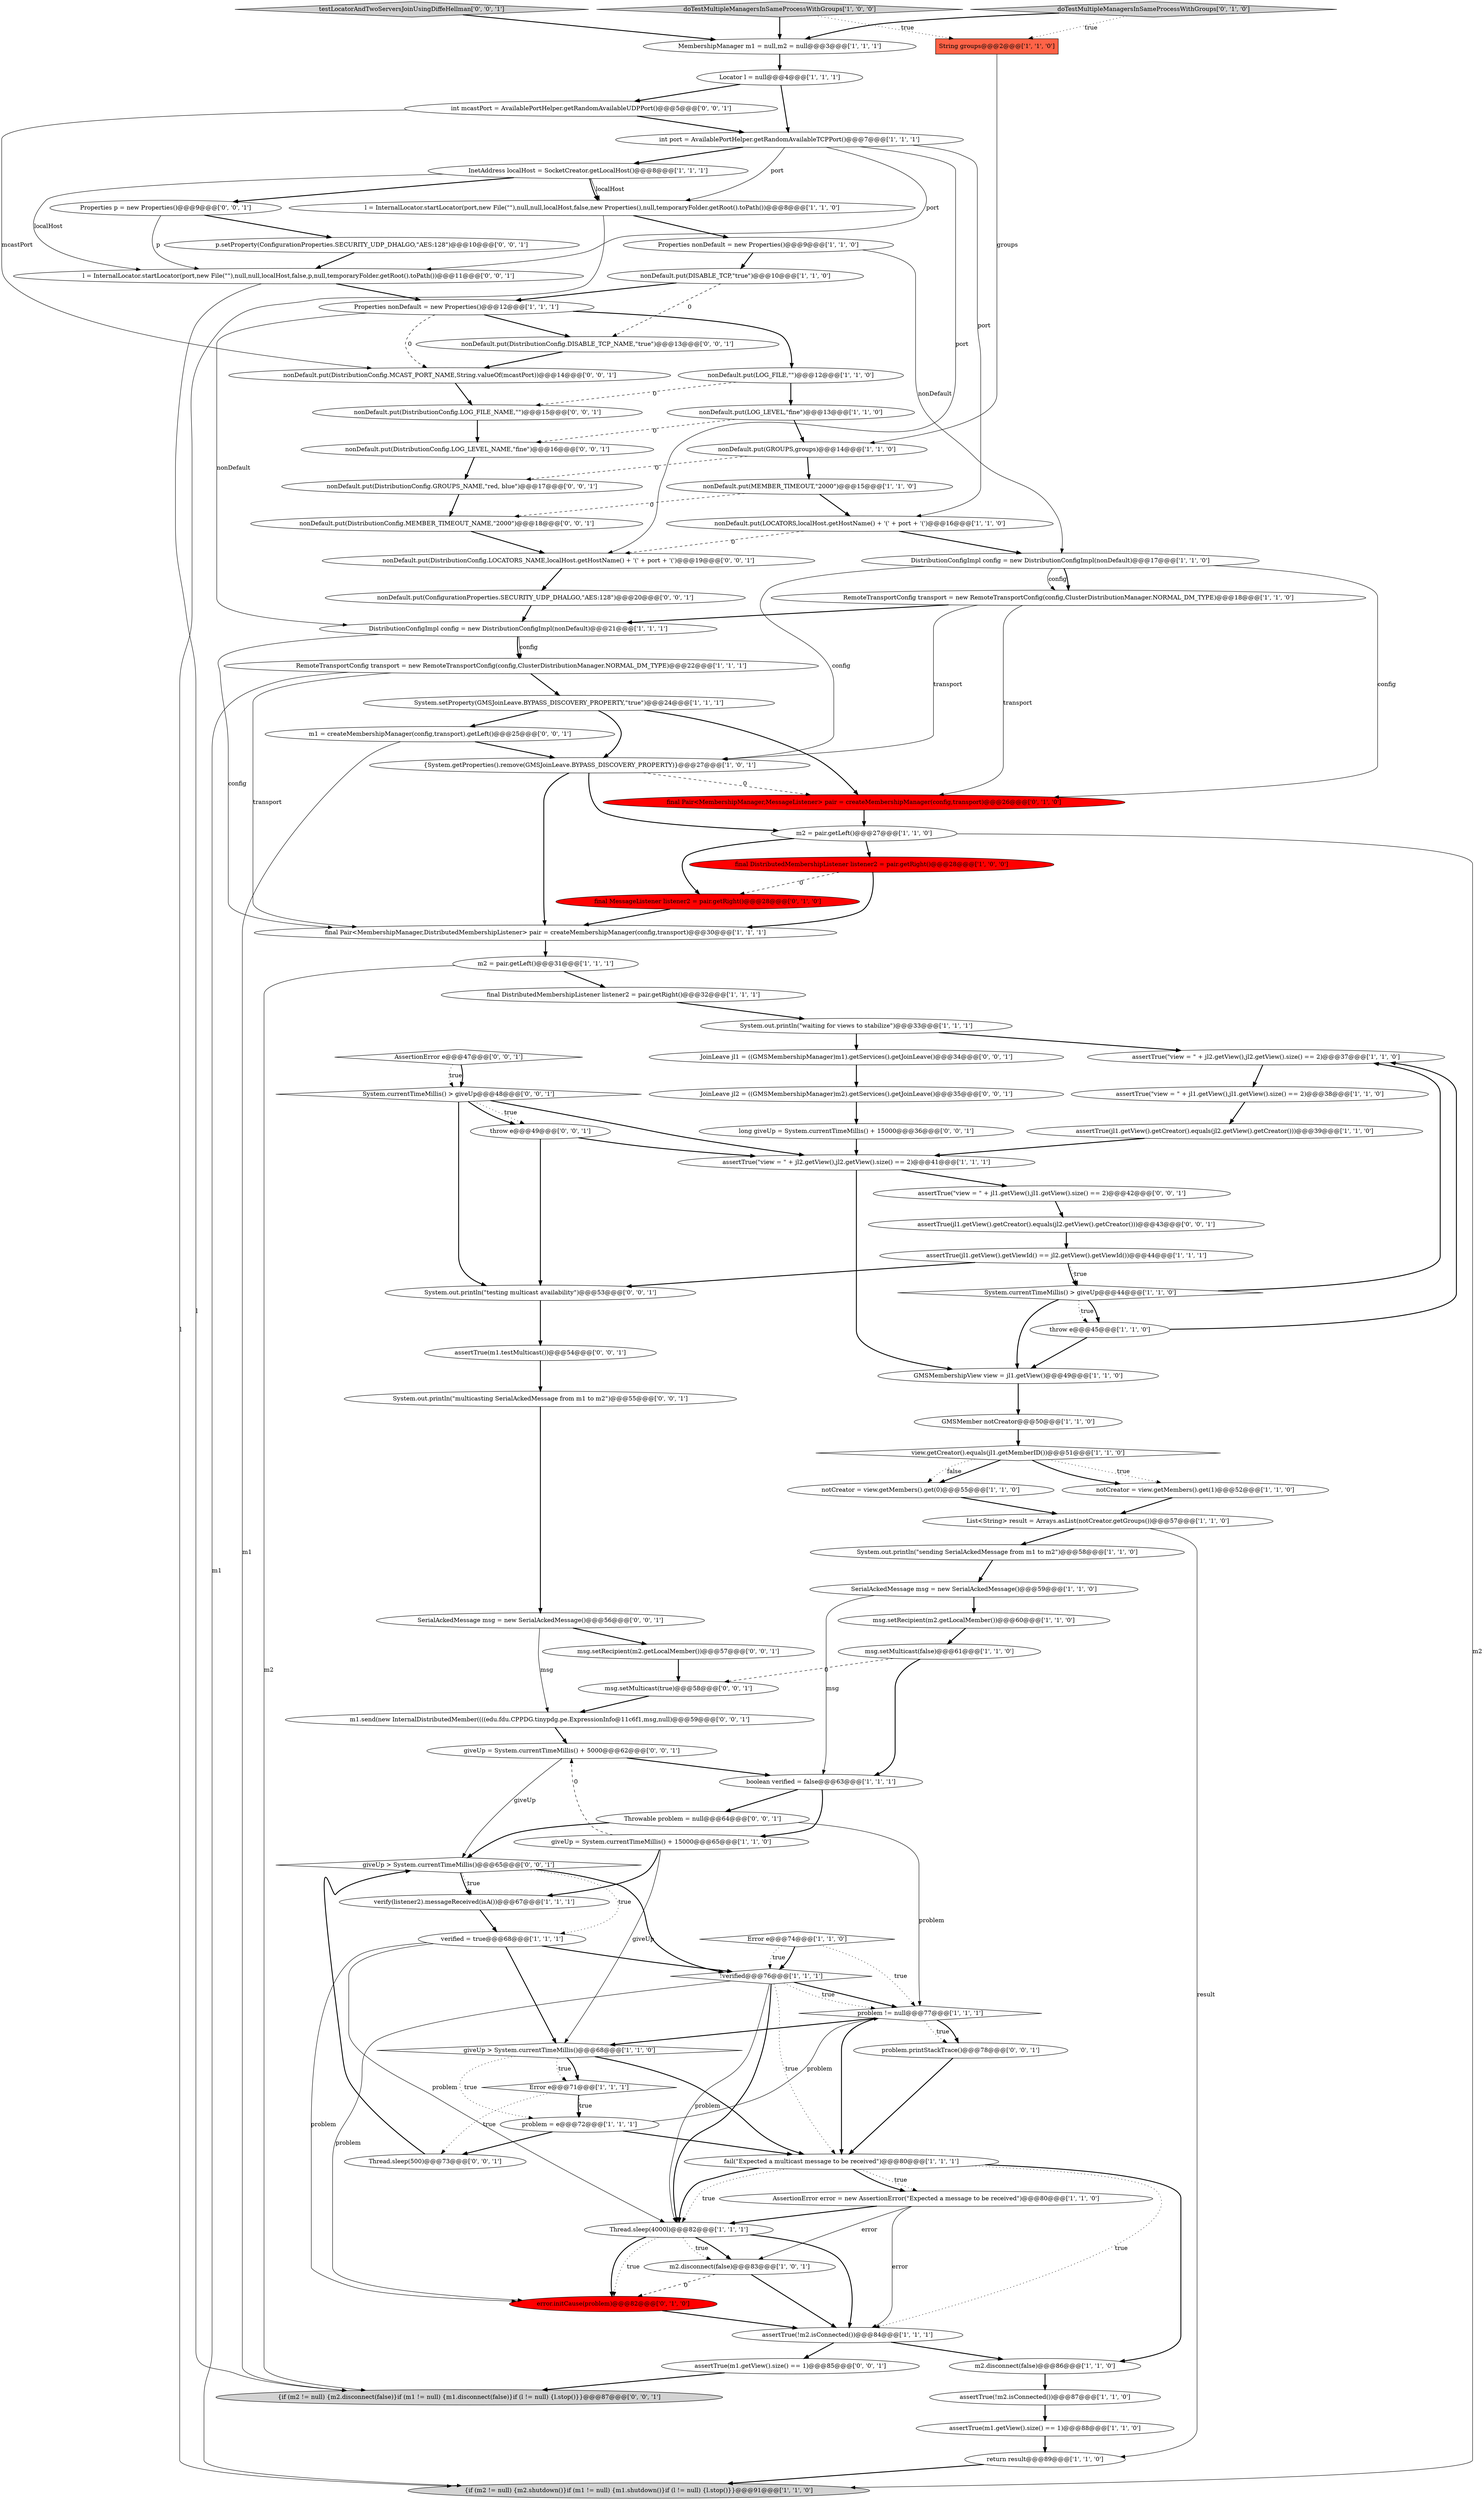 digraph {
71 [style = filled, label = "Properties p = new Properties()@@@9@@@['0', '0', '1']", fillcolor = white, shape = ellipse image = "AAA0AAABBB3BBB"];
20 [style = filled, label = "AssertionError error = new AssertionError(\"Expected a message to be received\")@@@80@@@['1', '1', '0']", fillcolor = white, shape = ellipse image = "AAA0AAABBB1BBB"];
68 [style = filled, label = "long giveUp = System.currentTimeMillis() + 15000@@@36@@@['0', '0', '1']", fillcolor = white, shape = ellipse image = "AAA0AAABBB3BBB"];
3 [style = filled, label = "MembershipManager m1 = null,m2 = null@@@3@@@['1', '1', '1']", fillcolor = white, shape = ellipse image = "AAA0AAABBB1BBB"];
63 [style = filled, label = "assertTrue(\"view = \" + jl2.getView(),jl2.getView().size() == 2)@@@37@@@['1', '1', '0']", fillcolor = white, shape = ellipse image = "AAA0AAABBB1BBB"];
72 [style = filled, label = "System.out.println(\"testing multicast availability\")@@@53@@@['0', '0', '1']", fillcolor = white, shape = ellipse image = "AAA0AAABBB3BBB"];
101 [style = filled, label = "int mcastPort = AvailablePortHelper.getRandomAvailableUDPPort()@@@5@@@['0', '0', '1']", fillcolor = white, shape = ellipse image = "AAA0AAABBB3BBB"];
100 [style = filled, label = "testLocatorAndTwoServersJoinUsingDiffeHellman['0', '0', '1']", fillcolor = lightgray, shape = diamond image = "AAA0AAABBB3BBB"];
9 [style = filled, label = "final DistributedMembershipListener listener2 = pair.getRight()@@@28@@@['1', '0', '0']", fillcolor = red, shape = ellipse image = "AAA1AAABBB1BBB"];
25 [style = filled, label = "assertTrue(!m2.isConnected())@@@84@@@['1', '1', '1']", fillcolor = white, shape = ellipse image = "AAA0AAABBB1BBB"];
12 [style = filled, label = "String groups@@@2@@@['1', '1', '0']", fillcolor = tomato, shape = box image = "AAA0AAABBB1BBB"];
16 [style = filled, label = "assertTrue(!m2.isConnected())@@@87@@@['1', '1', '0']", fillcolor = white, shape = ellipse image = "AAA0AAABBB1BBB"];
78 [style = filled, label = "p.setProperty(ConfigurationProperties.SECURITY_UDP_DHALGO,\"AES:128\")@@@10@@@['0', '0', '1']", fillcolor = white, shape = ellipse image = "AAA0AAABBB3BBB"];
96 [style = filled, label = "{if (m2 != null) {m2.disconnect(false)}if (m1 != null) {m1.disconnect(false)}if (l != null) {l.stop()}}@@@87@@@['0', '0', '1']", fillcolor = lightgray, shape = ellipse image = "AAA0AAABBB3BBB"];
48 [style = filled, label = "DistributionConfigImpl config = new DistributionConfigImpl(nonDefault)@@@21@@@['1', '1', '1']", fillcolor = white, shape = ellipse image = "AAA0AAABBB1BBB"];
60 [style = filled, label = "Error e@@@74@@@['1', '1', '0']", fillcolor = white, shape = diamond image = "AAA0AAABBB1BBB"];
24 [style = filled, label = "m2 = pair.getLeft()@@@27@@@['1', '1', '0']", fillcolor = white, shape = ellipse image = "AAA0AAABBB1BBB"];
88 [style = filled, label = "nonDefault.put(DistributionConfig.LOG_LEVEL_NAME,\"fine\")@@@16@@@['0', '0', '1']", fillcolor = white, shape = ellipse image = "AAA0AAABBB3BBB"];
67 [style = filled, label = "final Pair<MembershipManager,MessageListener> pair = createMembershipManager(config,transport)@@@26@@@['0', '1', '0']", fillcolor = red, shape = ellipse image = "AAA1AAABBB2BBB"];
10 [style = filled, label = "problem != null@@@77@@@['1', '1', '1']", fillcolor = white, shape = diamond image = "AAA0AAABBB1BBB"];
87 [style = filled, label = "msg.setMulticast(true)@@@58@@@['0', '0', '1']", fillcolor = white, shape = ellipse image = "AAA0AAABBB3BBB"];
103 [style = filled, label = "assertTrue(\"view = \" + jl1.getView(),jl1.getView().size() == 2)@@@42@@@['0', '0', '1']", fillcolor = white, shape = ellipse image = "AAA0AAABBB3BBB"];
98 [style = filled, label = "throw e@@@49@@@['0', '0', '1']", fillcolor = white, shape = ellipse image = "AAA0AAABBB3BBB"];
70 [style = filled, label = "problem.printStackTrace()@@@78@@@['0', '0', '1']", fillcolor = white, shape = ellipse image = "AAA0AAABBB3BBB"];
30 [style = filled, label = "System.currentTimeMillis() > giveUp@@@44@@@['1', '1', '0']", fillcolor = white, shape = diamond image = "AAA0AAABBB1BBB"];
66 [style = filled, label = "final MessageListener listener2 = pair.getRight()@@@28@@@['0', '1', '0']", fillcolor = red, shape = ellipse image = "AAA1AAABBB2BBB"];
32 [style = filled, label = "msg.setMulticast(false)@@@61@@@['1', '1', '0']", fillcolor = white, shape = ellipse image = "AAA0AAABBB1BBB"];
34 [style = filled, label = "giveUp = System.currentTimeMillis() + 15000@@@65@@@['1', '1', '0']", fillcolor = white, shape = ellipse image = "AAA0AAABBB1BBB"];
38 [style = filled, label = "{if (m2 != null) {m2.shutdown()}if (m1 != null) {m1.shutdown()}if (l != null) {l.stop()}}@@@91@@@['1', '1', '0']", fillcolor = lightgray, shape = ellipse image = "AAA0AAABBB1BBB"];
92 [style = filled, label = "JoinLeave jl2 = ((GMSMembershipManager)m2).getServices().getJoinLeave()@@@35@@@['0', '0', '1']", fillcolor = white, shape = ellipse image = "AAA0AAABBB3BBB"];
73 [style = filled, label = "msg.setRecipient(m2.getLocalMember())@@@57@@@['0', '0', '1']", fillcolor = white, shape = ellipse image = "AAA0AAABBB3BBB"];
14 [style = filled, label = "m2.disconnect(false)@@@86@@@['1', '1', '0']", fillcolor = white, shape = ellipse image = "AAA0AAABBB1BBB"];
26 [style = filled, label = "assertTrue(jl1.getView().getCreator().equals(jl2.getView().getCreator()))@@@39@@@['1', '1', '0']", fillcolor = white, shape = ellipse image = "AAA0AAABBB1BBB"];
42 [style = filled, label = "System.out.println(\"sending SerialAckedMessage from m1 to m2\")@@@58@@@['1', '1', '0']", fillcolor = white, shape = ellipse image = "AAA0AAABBB1BBB"];
27 [style = filled, label = "return result@@@89@@@['1', '1', '0']", fillcolor = white, shape = ellipse image = "AAA0AAABBB1BBB"];
80 [style = filled, label = "assertTrue(m1.testMulticast())@@@54@@@['0', '0', '1']", fillcolor = white, shape = ellipse image = "AAA0AAABBB3BBB"];
54 [style = filled, label = "final Pair<MembershipManager,DistributedMembershipListener> pair = createMembershipManager(config,transport)@@@30@@@['1', '1', '1']", fillcolor = white, shape = ellipse image = "AAA0AAABBB1BBB"];
58 [style = filled, label = "assertTrue(\"view = \" + jl1.getView(),jl1.getView().size() == 2)@@@38@@@['1', '1', '0']", fillcolor = white, shape = ellipse image = "AAA0AAABBB1BBB"];
74 [style = filled, label = "m1 = createMembershipManager(config,transport).getLeft()@@@25@@@['0', '0', '1']", fillcolor = white, shape = ellipse image = "AAA0AAABBB3BBB"];
91 [style = filled, label = "giveUp = System.currentTimeMillis() + 5000@@@62@@@['0', '0', '1']", fillcolor = white, shape = ellipse image = "AAA0AAABBB3BBB"];
81 [style = filled, label = "m1.send(new InternalDistributedMember((((edu.fdu.CPPDG.tinypdg.pe.ExpressionInfo@11c6f1,msg,null)@@@59@@@['0', '0', '1']", fillcolor = white, shape = ellipse image = "AAA0AAABBB3BBB"];
39 [style = filled, label = "verified = true@@@68@@@['1', '1', '1']", fillcolor = white, shape = ellipse image = "AAA0AAABBB1BBB"];
37 [style = filled, label = "notCreator = view.getMembers().get(0)@@@55@@@['1', '1', '0']", fillcolor = white, shape = ellipse image = "AAA0AAABBB1BBB"];
90 [style = filled, label = "assertTrue(jl1.getView().getCreator().equals(jl2.getView().getCreator()))@@@43@@@['0', '0', '1']", fillcolor = white, shape = ellipse image = "AAA0AAABBB3BBB"];
21 [style = filled, label = "nonDefault.put(LOCATORS,localHost.getHostName() + '(' + port + '(')@@@16@@@['1', '1', '0']", fillcolor = white, shape = ellipse image = "AAA0AAABBB1BBB"];
102 [style = filled, label = "nonDefault.put(DistributionConfig.GROUPS_NAME,\"red, blue\")@@@17@@@['0', '0', '1']", fillcolor = white, shape = ellipse image = "AAA0AAABBB3BBB"];
99 [style = filled, label = "Throwable problem = null@@@64@@@['0', '0', '1']", fillcolor = white, shape = ellipse image = "AAA0AAABBB3BBB"];
95 [style = filled, label = "nonDefault.put(DistributionConfig.LOCATORS_NAME,localHost.getHostName() + '(' + port + '(')@@@19@@@['0', '0', '1']", fillcolor = white, shape = ellipse image = "AAA0AAABBB3BBB"];
7 [style = filled, label = "GMSMembershipView view = jl1.getView()@@@49@@@['1', '1', '0']", fillcolor = white, shape = ellipse image = "AAA0AAABBB1BBB"];
94 [style = filled, label = "JoinLeave jl1 = ((GMSMembershipManager)m1).getServices().getJoinLeave()@@@34@@@['0', '0', '1']", fillcolor = white, shape = ellipse image = "AAA0AAABBB3BBB"];
59 [style = filled, label = "assertTrue(m1.getView().size() == 1)@@@88@@@['1', '1', '0']", fillcolor = white, shape = ellipse image = "AAA0AAABBB1BBB"];
82 [style = filled, label = "Thread.sleep(500)@@@73@@@['0', '0', '1']", fillcolor = white, shape = ellipse image = "AAA0AAABBB3BBB"];
97 [style = filled, label = "SerialAckedMessage msg = new SerialAckedMessage()@@@56@@@['0', '0', '1']", fillcolor = white, shape = ellipse image = "AAA0AAABBB3BBB"];
75 [style = filled, label = "giveUp > System.currentTimeMillis()@@@65@@@['0', '0', '1']", fillcolor = white, shape = diamond image = "AAA0AAABBB3BBB"];
62 [style = filled, label = "verify(listener2).messageReceived(isA())@@@67@@@['1', '1', '1']", fillcolor = white, shape = ellipse image = "AAA0AAABBB1BBB"];
50 [style = filled, label = "nonDefault.put(LOG_LEVEL,\"fine\")@@@13@@@['1', '1', '0']", fillcolor = white, shape = ellipse image = "AAA0AAABBB1BBB"];
1 [style = filled, label = "boolean verified = false@@@63@@@['1', '1', '1']", fillcolor = white, shape = ellipse image = "AAA0AAABBB1BBB"];
52 [style = filled, label = "GMSMember notCreator@@@50@@@['1', '1', '0']", fillcolor = white, shape = ellipse image = "AAA0AAABBB1BBB"];
28 [style = filled, label = "Properties nonDefault = new Properties()@@@12@@@['1', '1', '1']", fillcolor = white, shape = ellipse image = "AAA0AAABBB1BBB"];
18 [style = filled, label = "notCreator = view.getMembers().get(1)@@@52@@@['1', '1', '0']", fillcolor = white, shape = ellipse image = "AAA0AAABBB1BBB"];
49 [style = filled, label = "assertTrue(\"view = \" + jl2.getView(),jl2.getView().size() == 2)@@@41@@@['1', '1', '1']", fillcolor = white, shape = ellipse image = "AAA0AAABBB1BBB"];
46 [style = filled, label = "nonDefault.put(GROUPS,groups)@@@14@@@['1', '1', '0']", fillcolor = white, shape = ellipse image = "AAA0AAABBB1BBB"];
69 [style = filled, label = "nonDefault.put(ConfigurationProperties.SECURITY_UDP_DHALGO,\"AES:128\")@@@20@@@['0', '0', '1']", fillcolor = white, shape = ellipse image = "AAA0AAABBB3BBB"];
76 [style = filled, label = "assertTrue(m1.getView().size() == 1)@@@85@@@['0', '0', '1']", fillcolor = white, shape = ellipse image = "AAA0AAABBB3BBB"];
41 [style = filled, label = "doTestMultipleManagersInSameProcessWithGroups['1', '0', '0']", fillcolor = lightgray, shape = diamond image = "AAA0AAABBB1BBB"];
22 [style = filled, label = "!verified@@@76@@@['1', '1', '1']", fillcolor = white, shape = diamond image = "AAA0AAABBB1BBB"];
44 [style = filled, label = "Properties nonDefault = new Properties()@@@9@@@['1', '1', '0']", fillcolor = white, shape = ellipse image = "AAA0AAABBB1BBB"];
11 [style = filled, label = "SerialAckedMessage msg = new SerialAckedMessage()@@@59@@@['1', '1', '0']", fillcolor = white, shape = ellipse image = "AAA0AAABBB1BBB"];
33 [style = filled, label = "throw e@@@45@@@['1', '1', '0']", fillcolor = white, shape = ellipse image = "AAA0AAABBB1BBB"];
53 [style = filled, label = "view.getCreator().equals(jl1.getMemberID())@@@51@@@['1', '1', '0']", fillcolor = white, shape = diamond image = "AAA0AAABBB1BBB"];
43 [style = filled, label = "problem = e@@@72@@@['1', '1', '1']", fillcolor = white, shape = ellipse image = "AAA0AAABBB1BBB"];
83 [style = filled, label = "System.out.println(\"multicasting SerialAckedMessage from m1 to m2\")@@@55@@@['0', '0', '1']", fillcolor = white, shape = ellipse image = "AAA0AAABBB3BBB"];
19 [style = filled, label = "Locator l = null@@@4@@@['1', '1', '1']", fillcolor = white, shape = ellipse image = "AAA0AAABBB1BBB"];
86 [style = filled, label = "nonDefault.put(DistributionConfig.DISABLE_TCP_NAME,\"true\")@@@13@@@['0', '0', '1']", fillcolor = white, shape = ellipse image = "AAA0AAABBB3BBB"];
47 [style = filled, label = "msg.setRecipient(m2.getLocalMember())@@@60@@@['1', '1', '0']", fillcolor = white, shape = ellipse image = "AAA0AAABBB1BBB"];
65 [style = filled, label = "doTestMultipleManagersInSameProcessWithGroups['0', '1', '0']", fillcolor = lightgray, shape = diamond image = "AAA0AAABBB2BBB"];
51 [style = filled, label = "System.setProperty(GMSJoinLeave.BYPASS_DISCOVERY_PROPERTY,\"true\")@@@24@@@['1', '1', '1']", fillcolor = white, shape = ellipse image = "AAA0AAABBB1BBB"];
64 [style = filled, label = "error.initCause(problem)@@@82@@@['0', '1', '0']", fillcolor = red, shape = ellipse image = "AAA1AAABBB2BBB"];
2 [style = filled, label = "l = InternalLocator.startLocator(port,new File(\"\"),null,null,localHost,false,new Properties(),null,temporaryFolder.getRoot().toPath())@@@8@@@['1', '1', '0']", fillcolor = white, shape = ellipse image = "AAA0AAABBB1BBB"];
0 [style = filled, label = "InetAddress localHost = SocketCreator.getLocalHost()@@@8@@@['1', '1', '1']", fillcolor = white, shape = ellipse image = "AAA0AAABBB1BBB"];
77 [style = filled, label = "nonDefault.put(DistributionConfig.MCAST_PORT_NAME,String.valueOf(mcastPort))@@@14@@@['0', '0', '1']", fillcolor = white, shape = ellipse image = "AAA0AAABBB3BBB"];
89 [style = filled, label = "System.currentTimeMillis() > giveUp@@@48@@@['0', '0', '1']", fillcolor = white, shape = diamond image = "AAA0AAABBB3BBB"];
36 [style = filled, label = "int port = AvailablePortHelper.getRandomAvailableTCPPort()@@@7@@@['1', '1', '1']", fillcolor = white, shape = ellipse image = "AAA0AAABBB1BBB"];
23 [style = filled, label = "RemoteTransportConfig transport = new RemoteTransportConfig(config,ClusterDistributionManager.NORMAL_DM_TYPE)@@@22@@@['1', '1', '1']", fillcolor = white, shape = ellipse image = "AAA0AAABBB1BBB"];
79 [style = filled, label = "nonDefault.put(DistributionConfig.LOG_FILE_NAME,\"\")@@@15@@@['0', '0', '1']", fillcolor = white, shape = ellipse image = "AAA0AAABBB3BBB"];
29 [style = filled, label = "fail(\"Expected a multicast message to be received\")@@@80@@@['1', '1', '1']", fillcolor = white, shape = ellipse image = "AAA0AAABBB1BBB"];
56 [style = filled, label = "RemoteTransportConfig transport = new RemoteTransportConfig(config,ClusterDistributionManager.NORMAL_DM_TYPE)@@@18@@@['1', '1', '0']", fillcolor = white, shape = ellipse image = "AAA0AAABBB1BBB"];
93 [style = filled, label = "l = InternalLocator.startLocator(port,new File(\"\"),null,null,localHost,false,p,null,temporaryFolder.getRoot().toPath())@@@11@@@['0', '0', '1']", fillcolor = white, shape = ellipse image = "AAA0AAABBB3BBB"];
4 [style = filled, label = "List<String> result = Arrays.asList(notCreator.getGroups())@@@57@@@['1', '1', '0']", fillcolor = white, shape = ellipse image = "AAA0AAABBB1BBB"];
55 [style = filled, label = "final DistributedMembershipListener listener2 = pair.getRight()@@@32@@@['1', '1', '1']", fillcolor = white, shape = ellipse image = "AAA0AAABBB1BBB"];
5 [style = filled, label = "m2.disconnect(false)@@@83@@@['1', '0', '1']", fillcolor = white, shape = ellipse image = "AAA0AAABBB1BBB"];
31 [style = filled, label = "{System.getProperties().remove(GMSJoinLeave.BYPASS_DISCOVERY_PROPERTY)}@@@27@@@['1', '0', '1']", fillcolor = white, shape = ellipse image = "AAA0AAABBB1BBB"];
35 [style = filled, label = "nonDefault.put(MEMBER_TIMEOUT,\"2000\")@@@15@@@['1', '1', '0']", fillcolor = white, shape = ellipse image = "AAA0AAABBB1BBB"];
6 [style = filled, label = "DistributionConfigImpl config = new DistributionConfigImpl(nonDefault)@@@17@@@['1', '1', '0']", fillcolor = white, shape = ellipse image = "AAA0AAABBB1BBB"];
57 [style = filled, label = "System.out.println(\"waiting for views to stabilize\")@@@33@@@['1', '1', '1']", fillcolor = white, shape = ellipse image = "AAA0AAABBB1BBB"];
45 [style = filled, label = "Error e@@@71@@@['1', '1', '1']", fillcolor = white, shape = diamond image = "AAA0AAABBB1BBB"];
84 [style = filled, label = "nonDefault.put(DistributionConfig.MEMBER_TIMEOUT_NAME,\"2000\")@@@18@@@['0', '0', '1']", fillcolor = white, shape = ellipse image = "AAA0AAABBB3BBB"];
15 [style = filled, label = "nonDefault.put(DISABLE_TCP,\"true\")@@@10@@@['1', '1', '0']", fillcolor = white, shape = ellipse image = "AAA0AAABBB1BBB"];
17 [style = filled, label = "Thread.sleep(4000l)@@@82@@@['1', '1', '1']", fillcolor = white, shape = ellipse image = "AAA0AAABBB1BBB"];
40 [style = filled, label = "nonDefault.put(LOG_FILE,\"\")@@@12@@@['1', '1', '0']", fillcolor = white, shape = ellipse image = "AAA0AAABBB1BBB"];
8 [style = filled, label = "giveUp > System.currentTimeMillis()@@@68@@@['1', '1', '0']", fillcolor = white, shape = diamond image = "AAA0AAABBB1BBB"];
13 [style = filled, label = "m2 = pair.getLeft()@@@31@@@['1', '1', '1']", fillcolor = white, shape = ellipse image = "AAA0AAABBB1BBB"];
85 [style = filled, label = "AssertionError e@@@47@@@['0', '0', '1']", fillcolor = white, shape = diamond image = "AAA0AAABBB3BBB"];
61 [style = filled, label = "assertTrue(jl1.getView().getViewId() == jl2.getView().getViewId())@@@44@@@['1', '1', '1']", fillcolor = white, shape = ellipse image = "AAA0AAABBB1BBB"];
51->67 [style = bold, label=""];
17->25 [style = bold, label=""];
27->38 [style = bold, label=""];
97->81 [style = solid, label="msg"];
6->31 [style = solid, label="config"];
51->74 [style = bold, label=""];
70->29 [style = bold, label=""];
23->51 [style = bold, label=""];
13->55 [style = bold, label=""];
61->30 [style = bold, label=""];
101->36 [style = bold, label=""];
44->6 [style = solid, label="nonDefault"];
74->31 [style = bold, label=""];
44->15 [style = bold, label=""];
60->22 [style = bold, label=""];
78->93 [style = bold, label=""];
88->102 [style = bold, label=""];
61->30 [style = dotted, label="true"];
68->49 [style = bold, label=""];
103->90 [style = bold, label=""];
19->36 [style = bold, label=""];
25->14 [style = bold, label=""];
60->22 [style = dotted, label="true"];
7->52 [style = bold, label=""];
29->20 [style = dotted, label="true"];
33->63 [style = bold, label=""];
36->95 [style = solid, label="port"];
39->17 [style = solid, label="problem"];
6->56 [style = solid, label="config"];
91->75 [style = solid, label="giveUp"];
72->80 [style = bold, label=""];
55->57 [style = bold, label=""];
36->0 [style = bold, label=""];
57->63 [style = bold, label=""];
45->43 [style = bold, label=""];
3->19 [style = bold, label=""];
10->8 [style = bold, label=""];
83->97 [style = bold, label=""];
75->62 [style = dotted, label="true"];
48->54 [style = solid, label="config"];
0->93 [style = solid, label="localHost"];
17->64 [style = dotted, label="true"];
34->8 [style = solid, label="giveUp"];
2->44 [style = bold, label=""];
41->12 [style = dotted, label="true"];
29->14 [style = bold, label=""];
80->83 [style = bold, label=""];
82->75 [style = bold, label=""];
56->67 [style = solid, label="transport"];
0->2 [style = solid, label="localHost"];
43->29 [style = bold, label=""];
85->89 [style = dotted, label="true"];
21->95 [style = dashed, label="0"];
32->87 [style = dashed, label="0"];
20->25 [style = solid, label="error"];
46->102 [style = dashed, label="0"];
75->22 [style = bold, label=""];
79->88 [style = bold, label=""];
45->43 [style = dotted, label="true"];
36->2 [style = solid, label="port"];
30->33 [style = dotted, label="true"];
11->1 [style = solid, label="msg"];
89->72 [style = bold, label=""];
33->7 [style = bold, label=""];
14->16 [style = bold, label=""];
93->96 [style = solid, label="l"];
23->54 [style = solid, label="transport"];
43->10 [style = solid, label="problem"];
17->5 [style = bold, label=""];
40->50 [style = bold, label=""];
22->29 [style = dotted, label="true"];
49->103 [style = bold, label=""];
89->98 [style = dotted, label="true"];
101->77 [style = solid, label="mcastPort"];
25->76 [style = bold, label=""];
39->8 [style = bold, label=""];
94->92 [style = bold, label=""];
26->49 [style = bold, label=""];
86->77 [style = bold, label=""];
75->62 [style = bold, label=""];
31->67 [style = dashed, label="0"];
35->21 [style = bold, label=""];
5->25 [style = bold, label=""];
62->39 [style = bold, label=""];
66->54 [style = bold, label=""];
50->88 [style = dashed, label="0"];
99->10 [style = solid, label="problem"];
39->22 [style = bold, label=""];
9->54 [style = bold, label=""];
29->20 [style = bold, label=""];
28->48 [style = solid, label="nonDefault"];
8->43 [style = dotted, label="true"];
23->38 [style = solid, label="m1"];
18->4 [style = bold, label=""];
64->25 [style = bold, label=""];
9->66 [style = dashed, label="0"];
30->7 [style = bold, label=""];
34->62 [style = bold, label=""];
48->23 [style = solid, label="config"];
102->84 [style = bold, label=""];
34->91 [style = dashed, label="0"];
22->17 [style = bold, label=""];
56->48 [style = bold, label=""];
17->64 [style = bold, label=""];
12->46 [style = solid, label="groups"];
81->91 [style = bold, label=""];
71->78 [style = bold, label=""];
61->72 [style = bold, label=""];
28->77 [style = dashed, label="0"];
20->5 [style = solid, label="error"];
98->49 [style = bold, label=""];
95->69 [style = bold, label=""];
59->27 [style = bold, label=""];
29->17 [style = dotted, label="true"];
92->68 [style = bold, label=""];
29->17 [style = bold, label=""];
30->33 [style = bold, label=""];
24->38 [style = solid, label="m2"];
89->98 [style = bold, label=""];
24->66 [style = bold, label=""];
31->24 [style = bold, label=""];
36->21 [style = solid, label="port"];
87->81 [style = bold, label=""];
22->17 [style = solid, label="problem"];
0->71 [style = bold, label=""];
40->79 [style = dashed, label="0"];
30->63 [style = bold, label=""];
5->64 [style = dashed, label="0"];
74->96 [style = solid, label="m1"];
53->37 [style = bold, label=""];
48->23 [style = bold, label=""];
1->34 [style = bold, label=""];
6->56 [style = bold, label=""];
47->32 [style = bold, label=""];
43->82 [style = bold, label=""];
15->28 [style = bold, label=""];
42->11 [style = bold, label=""];
16->59 [style = bold, label=""];
8->45 [style = bold, label=""];
32->1 [style = bold, label=""];
13->96 [style = solid, label="m2"];
46->35 [style = bold, label=""];
49->7 [style = bold, label=""];
22->10 [style = bold, label=""];
56->31 [style = solid, label="transport"];
11->47 [style = bold, label=""];
71->93 [style = solid, label="p"];
58->26 [style = bold, label=""];
2->38 [style = solid, label="l"];
36->93 [style = solid, label="port"];
75->39 [style = dotted, label="true"];
24->9 [style = bold, label=""];
84->95 [style = bold, label=""];
31->54 [style = bold, label=""];
29->25 [style = dotted, label="true"];
39->64 [style = solid, label="problem"];
97->73 [style = bold, label=""];
60->10 [style = dotted, label="true"];
65->3 [style = bold, label=""];
20->17 [style = bold, label=""];
98->72 [style = bold, label=""];
28->40 [style = bold, label=""];
69->48 [style = bold, label=""];
52->53 [style = bold, label=""];
22->10 [style = dotted, label="true"];
10->70 [style = dotted, label="true"];
21->6 [style = bold, label=""];
53->18 [style = bold, label=""];
8->45 [style = dotted, label="true"];
50->46 [style = bold, label=""];
65->12 [style = dotted, label="true"];
89->49 [style = bold, label=""];
0->2 [style = bold, label=""];
41->3 [style = bold, label=""];
4->42 [style = bold, label=""];
73->87 [style = bold, label=""];
76->96 [style = bold, label=""];
28->86 [style = bold, label=""];
91->1 [style = bold, label=""];
53->18 [style = dotted, label="true"];
53->37 [style = dotted, label="false"];
45->82 [style = dotted, label="true"];
19->101 [style = bold, label=""];
99->75 [style = bold, label=""];
93->28 [style = bold, label=""];
37->4 [style = bold, label=""];
77->79 [style = bold, label=""];
63->58 [style = bold, label=""];
1->99 [style = bold, label=""];
100->3 [style = bold, label=""];
85->89 [style = bold, label=""];
54->13 [style = bold, label=""];
10->29 [style = bold, label=""];
57->94 [style = bold, label=""];
35->84 [style = dashed, label="0"];
90->61 [style = bold, label=""];
6->67 [style = solid, label="config"];
22->64 [style = solid, label="problem"];
67->24 [style = bold, label=""];
51->31 [style = bold, label=""];
10->70 [style = bold, label=""];
8->29 [style = bold, label=""];
4->27 [style = solid, label="result"];
15->86 [style = dashed, label="0"];
17->5 [style = dotted, label="true"];
}
